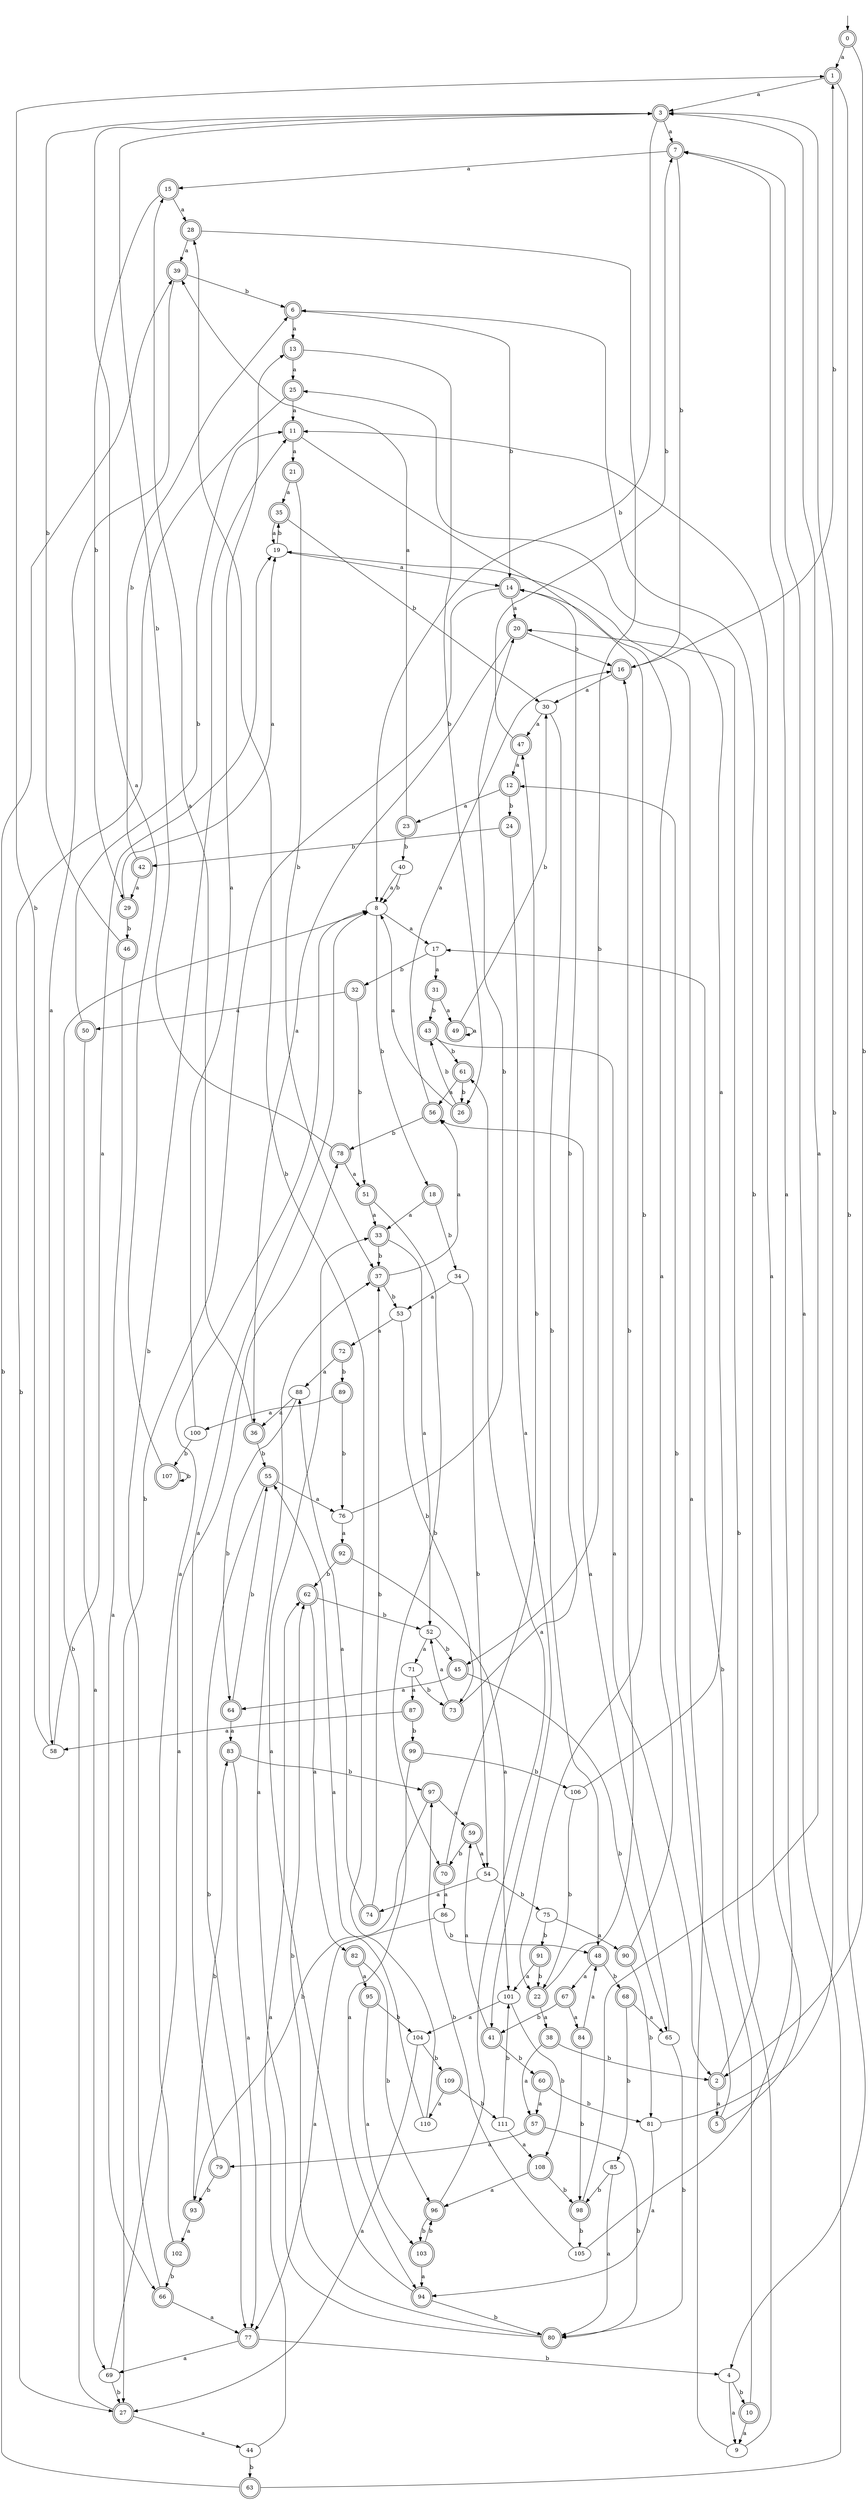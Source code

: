 digraph RandomDFA {
  __start0 [label="", shape=none];
  __start0 -> 0 [label=""];
  0 [shape=circle] [shape=doublecircle]
  0 -> 1 [label="a"]
  0 -> 2 [label="b"]
  1 [shape=doublecircle]
  1 -> 3 [label="a"]
  1 -> 4 [label="b"]
  2 [shape=doublecircle]
  2 -> 5 [label="a"]
  2 -> 6 [label="b"]
  3 [shape=doublecircle]
  3 -> 7 [label="a"]
  3 -> 8 [label="b"]
  4
  4 -> 9 [label="a"]
  4 -> 10 [label="b"]
  5 [shape=doublecircle]
  5 -> 11 [label="a"]
  5 -> 12 [label="b"]
  6 [shape=doublecircle]
  6 -> 13 [label="a"]
  6 -> 14 [label="b"]
  7 [shape=doublecircle]
  7 -> 15 [label="a"]
  7 -> 16 [label="b"]
  8
  8 -> 17 [label="a"]
  8 -> 18 [label="b"]
  9
  9 -> 19 [label="a"]
  9 -> 20 [label="b"]
  10 [shape=doublecircle]
  10 -> 9 [label="a"]
  10 -> 17 [label="b"]
  11 [shape=doublecircle]
  11 -> 21 [label="a"]
  11 -> 22 [label="b"]
  12 [shape=doublecircle]
  12 -> 23 [label="a"]
  12 -> 24 [label="b"]
  13 [shape=doublecircle]
  13 -> 25 [label="a"]
  13 -> 26 [label="b"]
  14 [shape=doublecircle]
  14 -> 20 [label="a"]
  14 -> 27 [label="b"]
  15 [shape=doublecircle]
  15 -> 28 [label="a"]
  15 -> 29 [label="b"]
  16 [shape=doublecircle]
  16 -> 30 [label="a"]
  16 -> 1 [label="b"]
  17
  17 -> 31 [label="a"]
  17 -> 32 [label="b"]
  18 [shape=doublecircle]
  18 -> 33 [label="a"]
  18 -> 34 [label="b"]
  19
  19 -> 14 [label="a"]
  19 -> 35 [label="b"]
  20 [shape=doublecircle]
  20 -> 36 [label="a"]
  20 -> 16 [label="b"]
  21 [shape=doublecircle]
  21 -> 35 [label="a"]
  21 -> 37 [label="b"]
  22 [shape=doublecircle]
  22 -> 38 [label="a"]
  22 -> 16 [label="b"]
  23 [shape=doublecircle]
  23 -> 39 [label="a"]
  23 -> 40 [label="b"]
  24 [shape=doublecircle]
  24 -> 41 [label="a"]
  24 -> 42 [label="b"]
  25 [shape=doublecircle]
  25 -> 11 [label="a"]
  25 -> 27 [label="b"]
  26 [shape=doublecircle]
  26 -> 8 [label="a"]
  26 -> 43 [label="b"]
  27 [shape=doublecircle]
  27 -> 44 [label="a"]
  27 -> 8 [label="b"]
  28 [shape=doublecircle]
  28 -> 39 [label="a"]
  28 -> 45 [label="b"]
  29 [shape=doublecircle]
  29 -> 19 [label="a"]
  29 -> 46 [label="b"]
  30
  30 -> 47 [label="a"]
  30 -> 48 [label="b"]
  31 [shape=doublecircle]
  31 -> 49 [label="a"]
  31 -> 43 [label="b"]
  32 [shape=doublecircle]
  32 -> 50 [label="a"]
  32 -> 51 [label="b"]
  33 [shape=doublecircle]
  33 -> 52 [label="a"]
  33 -> 37 [label="b"]
  34
  34 -> 53 [label="a"]
  34 -> 54 [label="b"]
  35 [shape=doublecircle]
  35 -> 19 [label="a"]
  35 -> 30 [label="b"]
  36 [shape=doublecircle]
  36 -> 15 [label="a"]
  36 -> 55 [label="b"]
  37 [shape=doublecircle]
  37 -> 56 [label="a"]
  37 -> 53 [label="b"]
  38 [shape=doublecircle]
  38 -> 57 [label="a"]
  38 -> 2 [label="b"]
  39 [shape=doublecircle]
  39 -> 58 [label="a"]
  39 -> 6 [label="b"]
  40
  40 -> 8 [label="a"]
  40 -> 8 [label="b"]
  41 [shape=doublecircle]
  41 -> 59 [label="a"]
  41 -> 60 [label="b"]
  42 [shape=doublecircle]
  42 -> 29 [label="a"]
  42 -> 6 [label="b"]
  43 [shape=doublecircle]
  43 -> 2 [label="a"]
  43 -> 61 [label="b"]
  44
  44 -> 62 [label="a"]
  44 -> 63 [label="b"]
  45 [shape=doublecircle]
  45 -> 64 [label="a"]
  45 -> 65 [label="b"]
  46 [shape=doublecircle]
  46 -> 66 [label="a"]
  46 -> 3 [label="b"]
  47 [shape=doublecircle]
  47 -> 12 [label="a"]
  47 -> 7 [label="b"]
  48 [shape=doublecircle]
  48 -> 67 [label="a"]
  48 -> 68 [label="b"]
  49 [shape=doublecircle]
  49 -> 49 [label="a"]
  49 -> 30 [label="b"]
  50 [shape=doublecircle]
  50 -> 69 [label="a"]
  50 -> 11 [label="b"]
  51 [shape=doublecircle]
  51 -> 33 [label="a"]
  51 -> 70 [label="b"]
  52
  52 -> 71 [label="a"]
  52 -> 45 [label="b"]
  53
  53 -> 72 [label="a"]
  53 -> 73 [label="b"]
  54
  54 -> 74 [label="a"]
  54 -> 75 [label="b"]
  55 [shape=doublecircle]
  55 -> 76 [label="a"]
  55 -> 77 [label="b"]
  56 [shape=doublecircle]
  56 -> 16 [label="a"]
  56 -> 78 [label="b"]
  57 [shape=doublecircle]
  57 -> 79 [label="a"]
  57 -> 80 [label="b"]
  58
  58 -> 19 [label="a"]
  58 -> 1 [label="b"]
  59 [shape=doublecircle]
  59 -> 54 [label="a"]
  59 -> 70 [label="b"]
  60 [shape=doublecircle]
  60 -> 57 [label="a"]
  60 -> 81 [label="b"]
  61 [shape=doublecircle]
  61 -> 56 [label="a"]
  61 -> 26 [label="b"]
  62 [shape=doublecircle]
  62 -> 82 [label="a"]
  62 -> 52 [label="b"]
  63 [shape=doublecircle]
  63 -> 7 [label="a"]
  63 -> 39 [label="b"]
  64 [shape=doublecircle]
  64 -> 83 [label="a"]
  64 -> 55 [label="b"]
  65
  65 -> 56 [label="a"]
  65 -> 80 [label="b"]
  66 [shape=doublecircle]
  66 -> 77 [label="a"]
  66 -> 11 [label="b"]
  67 [shape=doublecircle]
  67 -> 84 [label="a"]
  67 -> 41 [label="b"]
  68 [shape=doublecircle]
  68 -> 65 [label="a"]
  68 -> 85 [label="b"]
  69
  69 -> 78 [label="a"]
  69 -> 27 [label="b"]
  70 [shape=doublecircle]
  70 -> 86 [label="a"]
  70 -> 47 [label="b"]
  71
  71 -> 87 [label="a"]
  71 -> 73 [label="b"]
  72 [shape=doublecircle]
  72 -> 88 [label="a"]
  72 -> 89 [label="b"]
  73 [shape=doublecircle]
  73 -> 52 [label="a"]
  73 -> 14 [label="b"]
  74 [shape=doublecircle]
  74 -> 88 [label="a"]
  74 -> 37 [label="b"]
  75
  75 -> 90 [label="a"]
  75 -> 91 [label="b"]
  76
  76 -> 92 [label="a"]
  76 -> 20 [label="b"]
  77 [shape=doublecircle]
  77 -> 69 [label="a"]
  77 -> 4 [label="b"]
  78 [shape=doublecircle]
  78 -> 51 [label="a"]
  78 -> 3 [label="b"]
  79 [shape=doublecircle]
  79 -> 8 [label="a"]
  79 -> 93 [label="b"]
  80 [shape=doublecircle]
  80 -> 37 [label="a"]
  80 -> 62 [label="b"]
  81
  81 -> 94 [label="a"]
  81 -> 3 [label="b"]
  82 [shape=doublecircle]
  82 -> 95 [label="a"]
  82 -> 96 [label="b"]
  83 [shape=doublecircle]
  83 -> 77 [label="a"]
  83 -> 97 [label="b"]
  84 [shape=doublecircle]
  84 -> 48 [label="a"]
  84 -> 98 [label="b"]
  85
  85 -> 80 [label="a"]
  85 -> 98 [label="b"]
  86
  86 -> 77 [label="a"]
  86 -> 48 [label="b"]
  87 [shape=doublecircle]
  87 -> 58 [label="a"]
  87 -> 99 [label="b"]
  88
  88 -> 36 [label="a"]
  88 -> 64 [label="b"]
  89 [shape=doublecircle]
  89 -> 100 [label="a"]
  89 -> 76 [label="b"]
  90 [shape=doublecircle]
  90 -> 14 [label="a"]
  90 -> 81 [label="b"]
  91 [shape=doublecircle]
  91 -> 101 [label="a"]
  91 -> 22 [label="b"]
  92 [shape=doublecircle]
  92 -> 101 [label="a"]
  92 -> 62 [label="b"]
  93 [shape=doublecircle]
  93 -> 102 [label="a"]
  93 -> 83 [label="b"]
  94 [shape=doublecircle]
  94 -> 33 [label="a"]
  94 -> 80 [label="b"]
  95 [shape=doublecircle]
  95 -> 103 [label="a"]
  95 -> 104 [label="b"]
  96 [shape=doublecircle]
  96 -> 61 [label="a"]
  96 -> 103 [label="b"]
  97 [shape=doublecircle]
  97 -> 59 [label="a"]
  97 -> 93 [label="b"]
  98 [shape=doublecircle]
  98 -> 3 [label="a"]
  98 -> 105 [label="b"]
  99 [shape=doublecircle]
  99 -> 94 [label="a"]
  99 -> 106 [label="b"]
  100
  100 -> 13 [label="a"]
  100 -> 107 [label="b"]
  101
  101 -> 104 [label="a"]
  101 -> 108 [label="b"]
  102 [shape=doublecircle]
  102 -> 8 [label="a"]
  102 -> 66 [label="b"]
  103 [shape=doublecircle]
  103 -> 94 [label="a"]
  103 -> 96 [label="b"]
  104
  104 -> 27 [label="a"]
  104 -> 109 [label="b"]
  105
  105 -> 7 [label="a"]
  105 -> 97 [label="b"]
  106
  106 -> 25 [label="a"]
  106 -> 22 [label="b"]
  107 [shape=doublecircle]
  107 -> 3 [label="a"]
  107 -> 107 [label="b"]
  108 [shape=doublecircle]
  108 -> 96 [label="a"]
  108 -> 98 [label="b"]
  109 [shape=doublecircle]
  109 -> 110 [label="a"]
  109 -> 111 [label="b"]
  110
  110 -> 55 [label="a"]
  110 -> 28 [label="b"]
  111
  111 -> 108 [label="a"]
  111 -> 101 [label="b"]
}
